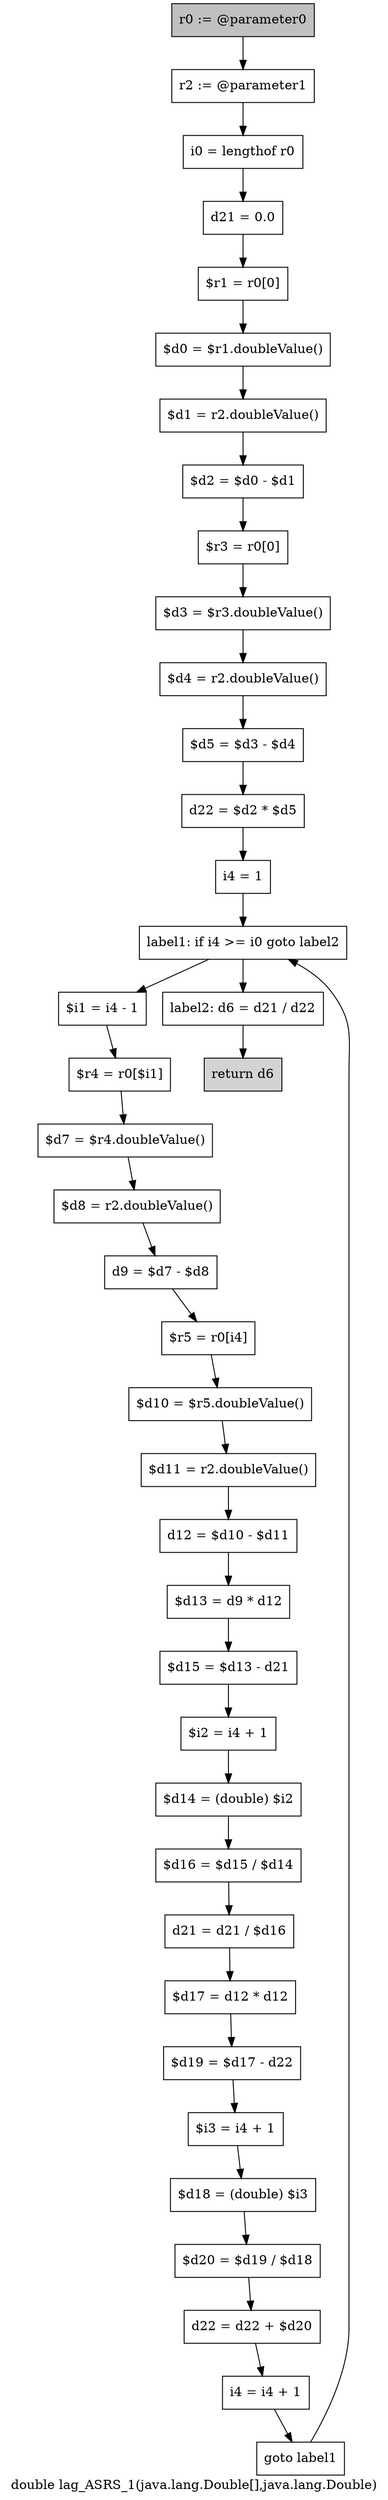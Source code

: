 digraph "double lag_ASRS_1(java.lang.Double[],java.lang.Double)" {
    label="double lag_ASRS_1(java.lang.Double[],java.lang.Double)";
    node [shape=box];
    "0" [style=filled,fillcolor=gray,label="r0 := @parameter0",];
    "1" [label="r2 := @parameter1",];
    "0"->"1";
    "2" [label="i0 = lengthof r0",];
    "1"->"2";
    "3" [label="d21 = 0.0",];
    "2"->"3";
    "4" [label="$r1 = r0[0]",];
    "3"->"4";
    "5" [label="$d0 = $r1.doubleValue()",];
    "4"->"5";
    "6" [label="$d1 = r2.doubleValue()",];
    "5"->"6";
    "7" [label="$d2 = $d0 - $d1",];
    "6"->"7";
    "8" [label="$r3 = r0[0]",];
    "7"->"8";
    "9" [label="$d3 = $r3.doubleValue()",];
    "8"->"9";
    "10" [label="$d4 = r2.doubleValue()",];
    "9"->"10";
    "11" [label="$d5 = $d3 - $d4",];
    "10"->"11";
    "12" [label="d22 = $d2 * $d5",];
    "11"->"12";
    "13" [label="i4 = 1",];
    "12"->"13";
    "14" [label="label1: if i4 >= i0 goto label2",];
    "13"->"14";
    "15" [label="$i1 = i4 - 1",];
    "14"->"15";
    "38" [label="label2: d6 = d21 / d22",];
    "14"->"38";
    "16" [label="$r4 = r0[$i1]",];
    "15"->"16";
    "17" [label="$d7 = $r4.doubleValue()",];
    "16"->"17";
    "18" [label="$d8 = r2.doubleValue()",];
    "17"->"18";
    "19" [label="d9 = $d7 - $d8",];
    "18"->"19";
    "20" [label="$r5 = r0[i4]",];
    "19"->"20";
    "21" [label="$d10 = $r5.doubleValue()",];
    "20"->"21";
    "22" [label="$d11 = r2.doubleValue()",];
    "21"->"22";
    "23" [label="d12 = $d10 - $d11",];
    "22"->"23";
    "24" [label="$d13 = d9 * d12",];
    "23"->"24";
    "25" [label="$d15 = $d13 - d21",];
    "24"->"25";
    "26" [label="$i2 = i4 + 1",];
    "25"->"26";
    "27" [label="$d14 = (double) $i2",];
    "26"->"27";
    "28" [label="$d16 = $d15 / $d14",];
    "27"->"28";
    "29" [label="d21 = d21 / $d16",];
    "28"->"29";
    "30" [label="$d17 = d12 * d12",];
    "29"->"30";
    "31" [label="$d19 = $d17 - d22",];
    "30"->"31";
    "32" [label="$i3 = i4 + 1",];
    "31"->"32";
    "33" [label="$d18 = (double) $i3",];
    "32"->"33";
    "34" [label="$d20 = $d19 / $d18",];
    "33"->"34";
    "35" [label="d22 = d22 + $d20",];
    "34"->"35";
    "36" [label="i4 = i4 + 1",];
    "35"->"36";
    "37" [label="goto label1",];
    "36"->"37";
    "37"->"14";
    "39" [style=filled,fillcolor=lightgray,label="return d6",];
    "38"->"39";
}
